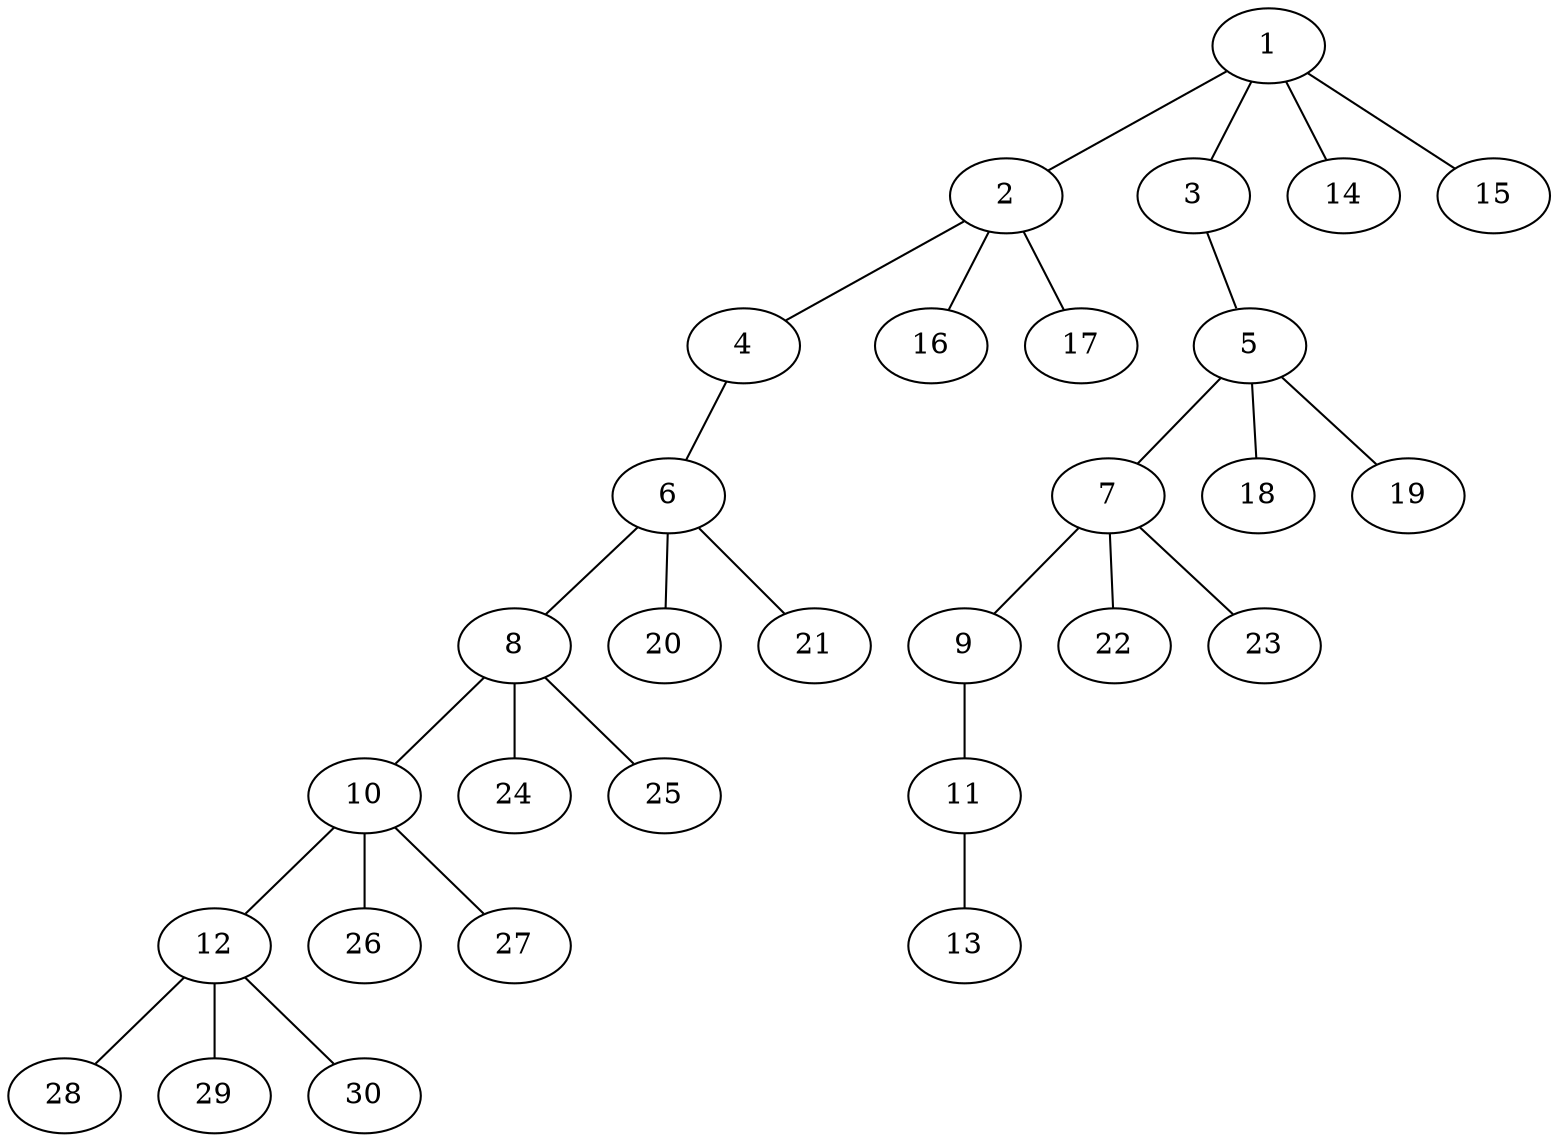 graph molecule_547 {
	1	 [chem=C];
	2	 [chem=C];
	1 -- 2	 [valence=1];
	3	 [chem=O];
	1 -- 3	 [valence=1];
	14	 [chem=H];
	1 -- 14	 [valence=1];
	15	 [chem=H];
	1 -- 15	 [valence=1];
	4	 [chem=O];
	2 -- 4	 [valence=1];
	16	 [chem=H];
	2 -- 16	 [valence=1];
	17	 [chem=H];
	2 -- 17	 [valence=1];
	5	 [chem=C];
	3 -- 5	 [valence=1];
	6	 [chem=C];
	4 -- 6	 [valence=1];
	7	 [chem=C];
	5 -- 7	 [valence=1];
	18	 [chem=H];
	5 -- 18	 [valence=1];
	19	 [chem=H];
	5 -- 19	 [valence=1];
	8	 [chem=C];
	6 -- 8	 [valence=1];
	20	 [chem=H];
	6 -- 20	 [valence=1];
	21	 [chem=H];
	6 -- 21	 [valence=1];
	9	 [chem=S];
	7 -- 9	 [valence=1];
	22	 [chem=H];
	7 -- 22	 [valence=1];
	23	 [chem=H];
	7 -- 23	 [valence=1];
	10	 [chem=C];
	8 -- 10	 [valence=1];
	24	 [chem=H];
	8 -- 24	 [valence=1];
	25	 [chem=H];
	8 -- 25	 [valence=1];
	11	 [chem=C];
	9 -- 11	 [valence=1];
	12	 [chem=C];
	10 -- 12	 [valence=1];
	26	 [chem=H];
	10 -- 26	 [valence=1];
	27	 [chem=H];
	10 -- 27	 [valence=1];
	13	 [chem=N];
	11 -- 13	 [valence=3];
	28	 [chem=H];
	12 -- 28	 [valence=1];
	29	 [chem=H];
	12 -- 29	 [valence=1];
	30	 [chem=H];
	12 -- 30	 [valence=1];
}
